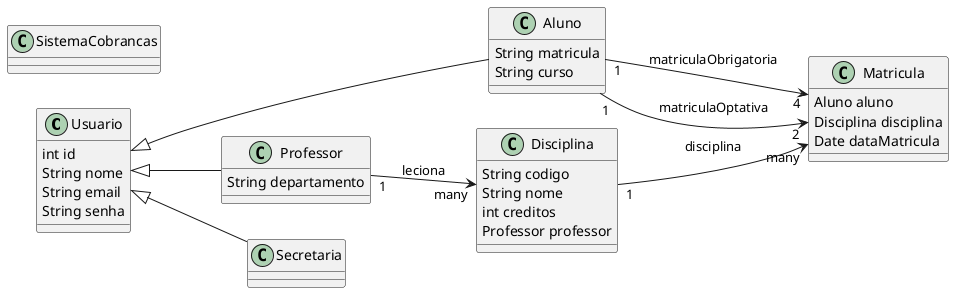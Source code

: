 @startuml

left to right direction

class Usuario {
    int id
    String nome
    String email
    String senha
}

class Aluno {
    String matricula
    String curso
}

class Professor {
    String departamento
}

class Secretaria {
}

class SistemaCobrancas {
}

class Disciplina {
    String codigo
    String nome
    int creditos
    Professor professor
}

class Matricula {
    Aluno aluno
    Disciplina disciplina
    Date dataMatricula
}

Usuario <|-- Aluno
Usuario <|-- Professor
Usuario <|-- Secretaria

Aluno "1" --> "4" Matricula : matriculaObrigatoria
Aluno "1" --> "2" Matricula : matriculaOptativa
Disciplina "1" --> "many" Matricula : disciplina
Professor "1" --> "many" Disciplina : leciona

@enduml